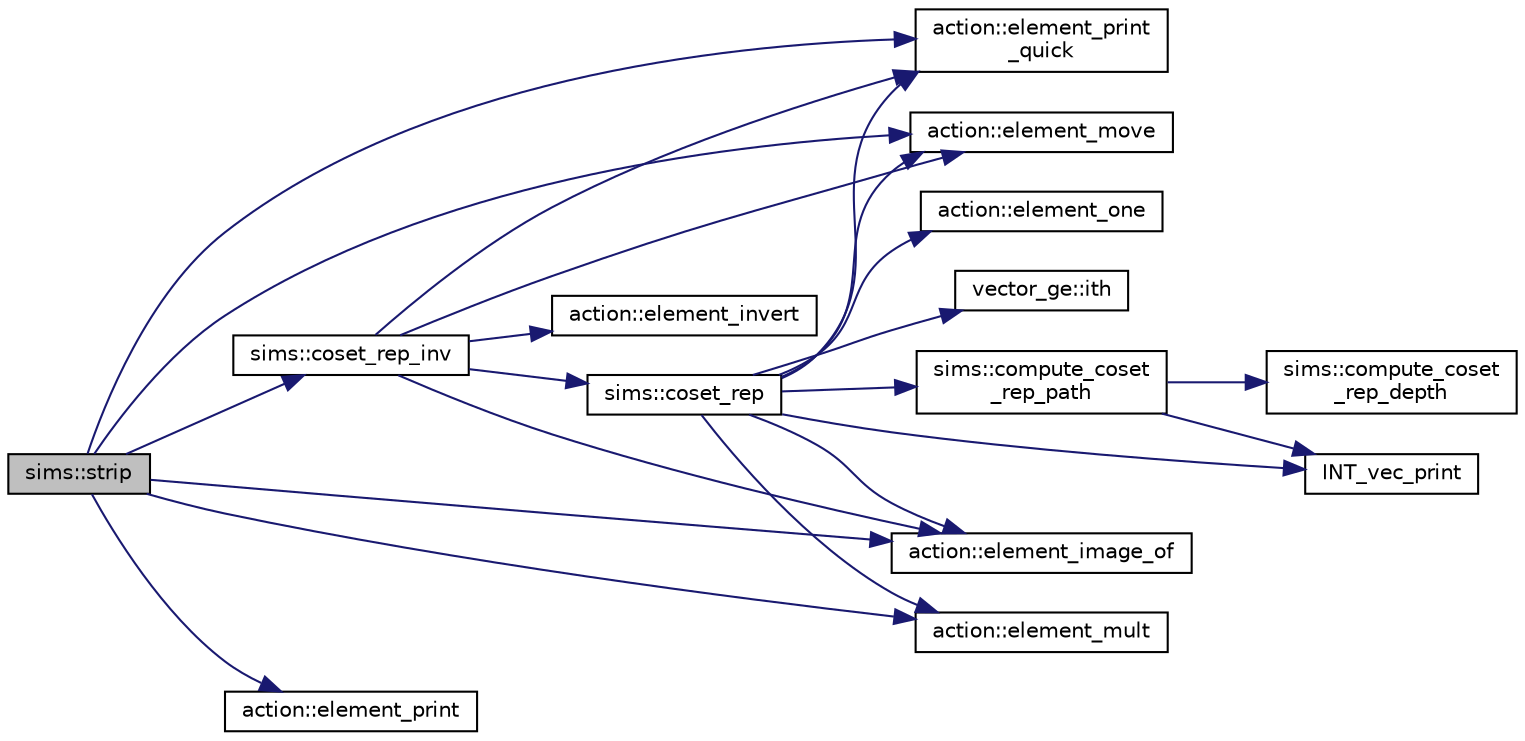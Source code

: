 digraph "sims::strip"
{
  edge [fontname="Helvetica",fontsize="10",labelfontname="Helvetica",labelfontsize="10"];
  node [fontname="Helvetica",fontsize="10",shape=record];
  rankdir="LR";
  Node10130 [label="sims::strip",height=0.2,width=0.4,color="black", fillcolor="grey75", style="filled", fontcolor="black"];
  Node10130 -> Node10131 [color="midnightblue",fontsize="10",style="solid",fontname="Helvetica"];
  Node10131 [label="action::element_print\l_quick",height=0.2,width=0.4,color="black", fillcolor="white", style="filled",URL="$d2/d86/classaction.html#a4844680cf6750396f76494a28655265b"];
  Node10130 -> Node10132 [color="midnightblue",fontsize="10",style="solid",fontname="Helvetica"];
  Node10132 [label="action::element_move",height=0.2,width=0.4,color="black", fillcolor="white", style="filled",URL="$d2/d86/classaction.html#a550947491bbb534d3d7951f50198a874"];
  Node10130 -> Node10133 [color="midnightblue",fontsize="10",style="solid",fontname="Helvetica"];
  Node10133 [label="action::element_image_of",height=0.2,width=0.4,color="black", fillcolor="white", style="filled",URL="$d2/d86/classaction.html#ae09559d4537a048fc860f8a74a31393d"];
  Node10130 -> Node10134 [color="midnightblue",fontsize="10",style="solid",fontname="Helvetica"];
  Node10134 [label="sims::coset_rep_inv",height=0.2,width=0.4,color="black", fillcolor="white", style="filled",URL="$d9/df3/classsims.html#a388f523d4ec997fce4e9ede924de99b9"];
  Node10134 -> Node10135 [color="midnightblue",fontsize="10",style="solid",fontname="Helvetica"];
  Node10135 [label="sims::coset_rep",height=0.2,width=0.4,color="black", fillcolor="white", style="filled",URL="$d9/df3/classsims.html#a3d669dba4d005cd2399388f27f44cd04"];
  Node10135 -> Node10136 [color="midnightblue",fontsize="10",style="solid",fontname="Helvetica"];
  Node10136 [label="sims::compute_coset\l_rep_path",height=0.2,width=0.4,color="black", fillcolor="white", style="filled",URL="$d9/df3/classsims.html#a22a53a24eb86dcfe54cb3588776a4d96"];
  Node10136 -> Node10137 [color="midnightblue",fontsize="10",style="solid",fontname="Helvetica"];
  Node10137 [label="sims::compute_coset\l_rep_depth",height=0.2,width=0.4,color="black", fillcolor="white", style="filled",URL="$d9/df3/classsims.html#abfeb782bd253f1df5253486afb120f6f"];
  Node10136 -> Node10138 [color="midnightblue",fontsize="10",style="solid",fontname="Helvetica"];
  Node10138 [label="INT_vec_print",height=0.2,width=0.4,color="black", fillcolor="white", style="filled",URL="$df/dbf/sajeeb_8_c.html#a79a5901af0b47dd0d694109543c027fe"];
  Node10135 -> Node10138 [color="midnightblue",fontsize="10",style="solid",fontname="Helvetica"];
  Node10135 -> Node10139 [color="midnightblue",fontsize="10",style="solid",fontname="Helvetica"];
  Node10139 [label="action::element_one",height=0.2,width=0.4,color="black", fillcolor="white", style="filled",URL="$d2/d86/classaction.html#a780a105daf04d6d1fe7e2f63b3c88e3b"];
  Node10135 -> Node10140 [color="midnightblue",fontsize="10",style="solid",fontname="Helvetica"];
  Node10140 [label="vector_ge::ith",height=0.2,width=0.4,color="black", fillcolor="white", style="filled",URL="$d4/d6e/classvector__ge.html#a1ff002e8b746a9beb119d57dcd4a15ff"];
  Node10135 -> Node10131 [color="midnightblue",fontsize="10",style="solid",fontname="Helvetica"];
  Node10135 -> Node10141 [color="midnightblue",fontsize="10",style="solid",fontname="Helvetica"];
  Node10141 [label="action::element_mult",height=0.2,width=0.4,color="black", fillcolor="white", style="filled",URL="$d2/d86/classaction.html#ae9e36b2cae1f0f7bd7144097fa9a34b3"];
  Node10135 -> Node10132 [color="midnightblue",fontsize="10",style="solid",fontname="Helvetica"];
  Node10135 -> Node10133 [color="midnightblue",fontsize="10",style="solid",fontname="Helvetica"];
  Node10134 -> Node10131 [color="midnightblue",fontsize="10",style="solid",fontname="Helvetica"];
  Node10134 -> Node10133 [color="midnightblue",fontsize="10",style="solid",fontname="Helvetica"];
  Node10134 -> Node10142 [color="midnightblue",fontsize="10",style="solid",fontname="Helvetica"];
  Node10142 [label="action::element_invert",height=0.2,width=0.4,color="black", fillcolor="white", style="filled",URL="$d2/d86/classaction.html#aa4bd01e338497714586636751fcef436"];
  Node10134 -> Node10132 [color="midnightblue",fontsize="10",style="solid",fontname="Helvetica"];
  Node10130 -> Node10143 [color="midnightblue",fontsize="10",style="solid",fontname="Helvetica"];
  Node10143 [label="action::element_print",height=0.2,width=0.4,color="black", fillcolor="white", style="filled",URL="$d2/d86/classaction.html#ae38c3ef3c1125213733d63c6fc3c40cd"];
  Node10130 -> Node10141 [color="midnightblue",fontsize="10",style="solid",fontname="Helvetica"];
}
